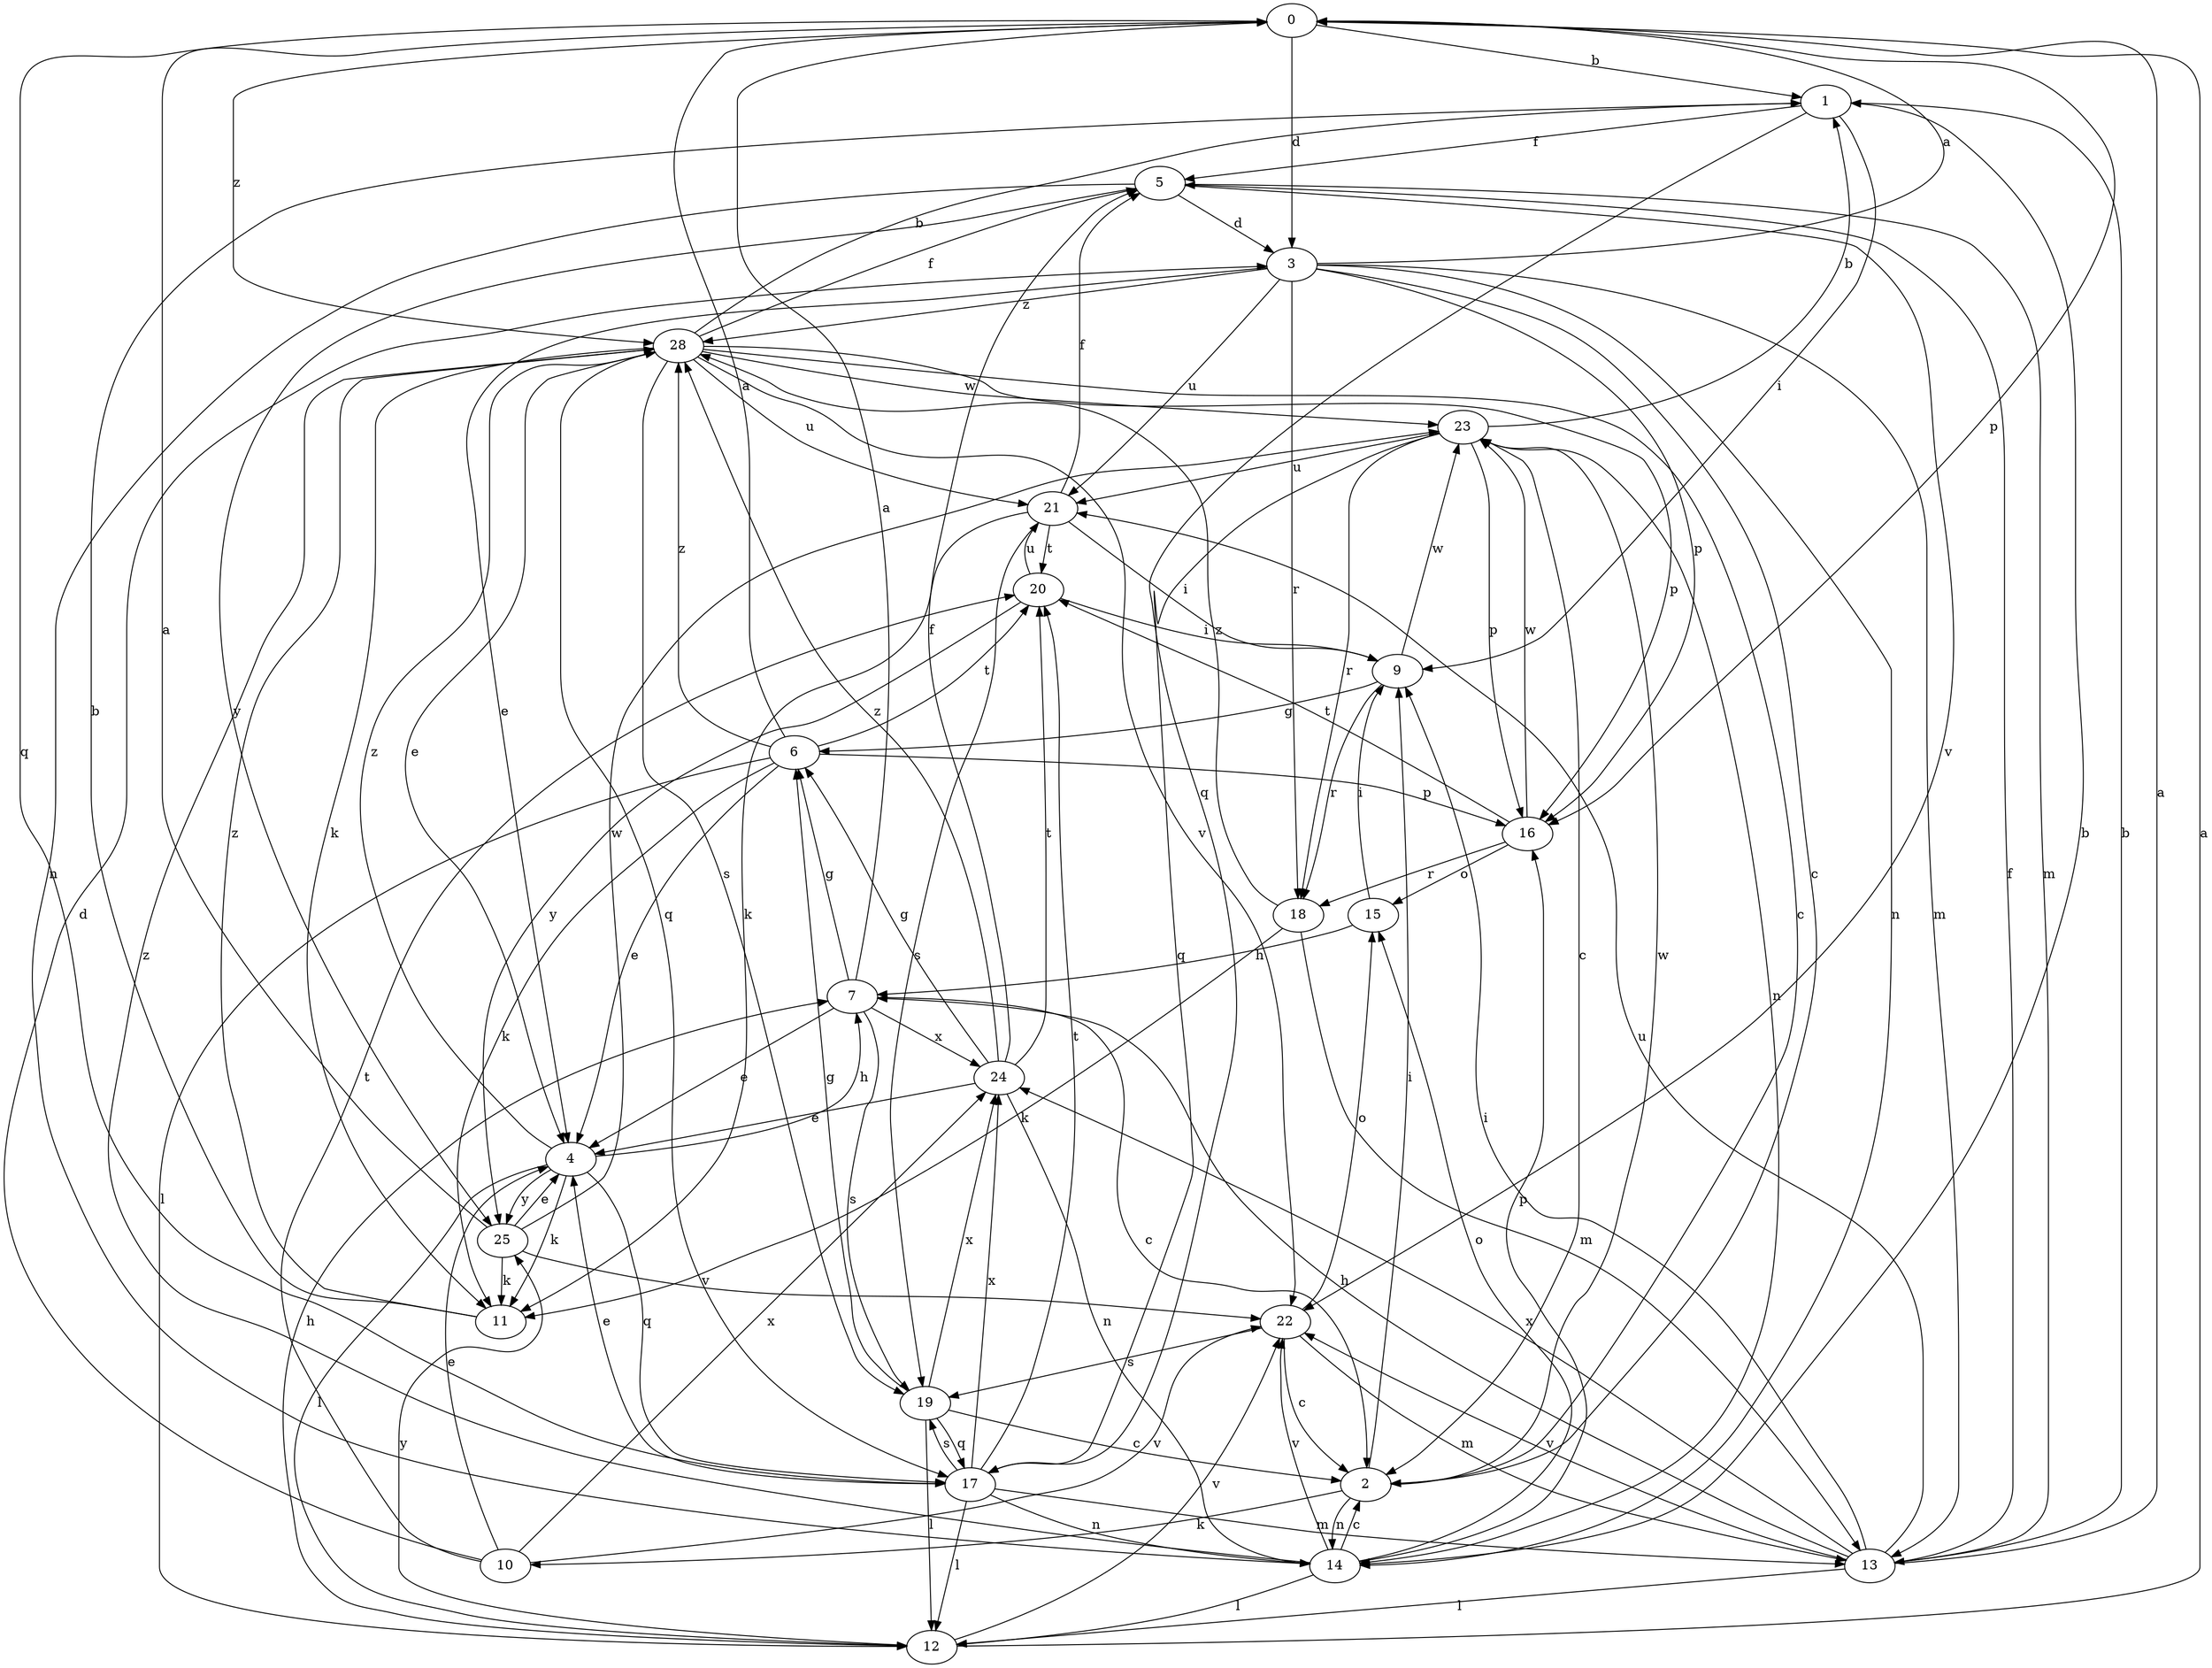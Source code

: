 strict digraph  {
0;
1;
2;
3;
4;
5;
6;
7;
9;
10;
11;
12;
13;
14;
15;
16;
17;
18;
19;
20;
21;
22;
23;
24;
25;
28;
0 -> 1  [label=b];
0 -> 3  [label=d];
0 -> 16  [label=p];
0 -> 17  [label=q];
0 -> 28  [label=z];
1 -> 5  [label=f];
1 -> 9  [label=i];
1 -> 17  [label=q];
2 -> 9  [label=i];
2 -> 10  [label=k];
2 -> 14  [label=n];
2 -> 23  [label=w];
3 -> 0  [label=a];
3 -> 2  [label=c];
3 -> 4  [label=e];
3 -> 13  [label=m];
3 -> 14  [label=n];
3 -> 16  [label=p];
3 -> 18  [label=r];
3 -> 21  [label=u];
3 -> 28  [label=z];
4 -> 7  [label=h];
4 -> 11  [label=k];
4 -> 12  [label=l];
4 -> 17  [label=q];
4 -> 25  [label=y];
4 -> 28  [label=z];
5 -> 3  [label=d];
5 -> 13  [label=m];
5 -> 14  [label=n];
5 -> 22  [label=v];
5 -> 25  [label=y];
6 -> 0  [label=a];
6 -> 4  [label=e];
6 -> 11  [label=k];
6 -> 12  [label=l];
6 -> 16  [label=p];
6 -> 20  [label=t];
6 -> 28  [label=z];
7 -> 0  [label=a];
7 -> 2  [label=c];
7 -> 4  [label=e];
7 -> 6  [label=g];
7 -> 19  [label=s];
7 -> 24  [label=x];
9 -> 6  [label=g];
9 -> 18  [label=r];
9 -> 23  [label=w];
10 -> 3  [label=d];
10 -> 4  [label=e];
10 -> 20  [label=t];
10 -> 22  [label=v];
10 -> 24  [label=x];
11 -> 1  [label=b];
11 -> 28  [label=z];
12 -> 0  [label=a];
12 -> 7  [label=h];
12 -> 22  [label=v];
12 -> 25  [label=y];
13 -> 0  [label=a];
13 -> 1  [label=b];
13 -> 5  [label=f];
13 -> 7  [label=h];
13 -> 9  [label=i];
13 -> 12  [label=l];
13 -> 21  [label=u];
13 -> 22  [label=v];
13 -> 24  [label=x];
14 -> 1  [label=b];
14 -> 2  [label=c];
14 -> 12  [label=l];
14 -> 15  [label=o];
14 -> 16  [label=p];
14 -> 22  [label=v];
14 -> 28  [label=z];
15 -> 7  [label=h];
15 -> 9  [label=i];
16 -> 15  [label=o];
16 -> 18  [label=r];
16 -> 20  [label=t];
16 -> 23  [label=w];
17 -> 4  [label=e];
17 -> 12  [label=l];
17 -> 13  [label=m];
17 -> 14  [label=n];
17 -> 19  [label=s];
17 -> 20  [label=t];
17 -> 24  [label=x];
18 -> 11  [label=k];
18 -> 13  [label=m];
18 -> 28  [label=z];
19 -> 2  [label=c];
19 -> 6  [label=g];
19 -> 12  [label=l];
19 -> 17  [label=q];
19 -> 24  [label=x];
20 -> 9  [label=i];
20 -> 21  [label=u];
20 -> 25  [label=y];
21 -> 5  [label=f];
21 -> 9  [label=i];
21 -> 11  [label=k];
21 -> 19  [label=s];
21 -> 20  [label=t];
22 -> 2  [label=c];
22 -> 13  [label=m];
22 -> 15  [label=o];
22 -> 19  [label=s];
23 -> 1  [label=b];
23 -> 2  [label=c];
23 -> 14  [label=n];
23 -> 16  [label=p];
23 -> 17  [label=q];
23 -> 18  [label=r];
23 -> 21  [label=u];
24 -> 4  [label=e];
24 -> 5  [label=f];
24 -> 6  [label=g];
24 -> 14  [label=n];
24 -> 20  [label=t];
24 -> 28  [label=z];
25 -> 0  [label=a];
25 -> 4  [label=e];
25 -> 11  [label=k];
25 -> 22  [label=v];
25 -> 23  [label=w];
28 -> 1  [label=b];
28 -> 2  [label=c];
28 -> 4  [label=e];
28 -> 5  [label=f];
28 -> 11  [label=k];
28 -> 16  [label=p];
28 -> 17  [label=q];
28 -> 19  [label=s];
28 -> 21  [label=u];
28 -> 22  [label=v];
28 -> 23  [label=w];
}
